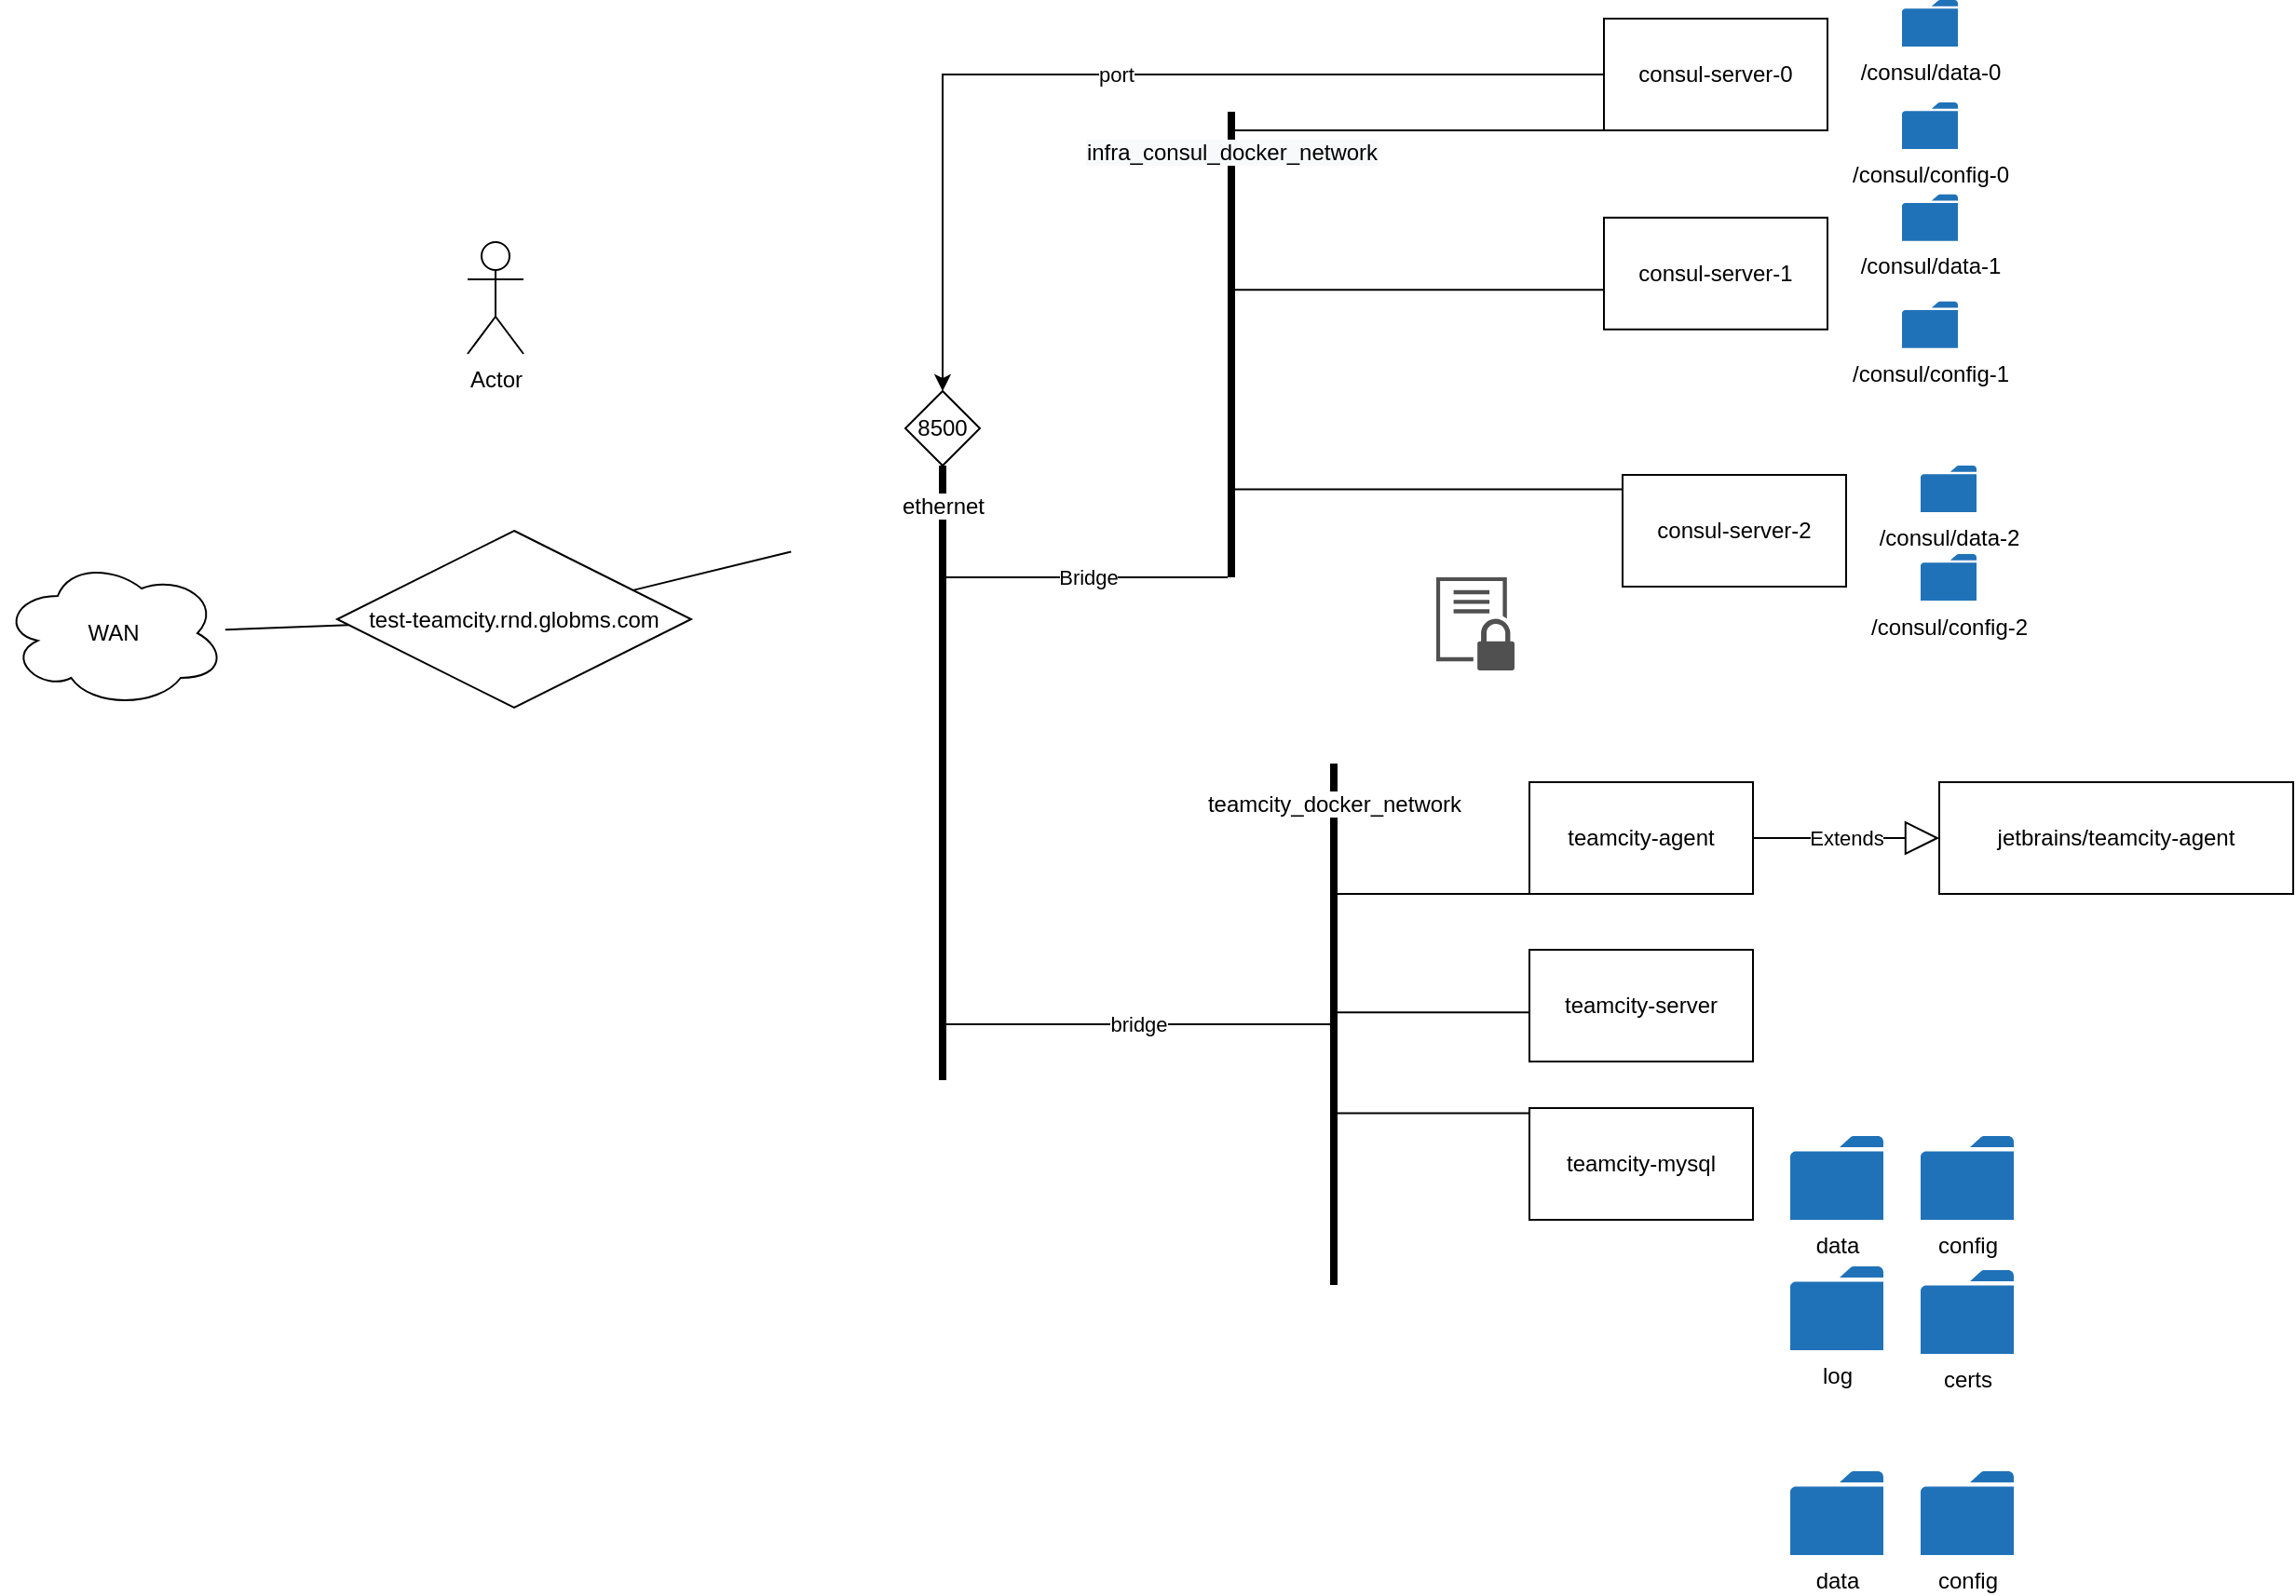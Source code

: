 <mxfile version="14.0.5" type="github">
  <diagram id="U52wu8n672emOzHa3hWj" name="Page-1">
    <mxGraphModel dx="2036" dy="1812" grid="1" gridSize="10" guides="1" tooltips="1" connect="1" arrows="1" fold="1" page="1" pageScale="1" pageWidth="827" pageHeight="1169" math="0" shadow="0">
      <root>
        <mxCell id="0" />
        <mxCell id="1" parent="0" />
        <mxCell id="r7-jeudsIiPLVNgYVdTX-70" value="port" style="edgeStyle=orthogonalEdgeStyle;rounded=0;orthogonalLoop=1;jettySize=auto;html=1;" edge="1" parent="1" source="r7-jeudsIiPLVNgYVdTX-2" target="r7-jeudsIiPLVNgYVdTX-37">
          <mxGeometry relative="1" as="geometry" />
        </mxCell>
        <mxCell id="r7-jeudsIiPLVNgYVdTX-8" value="WAN" style="ellipse;shape=cloud;whiteSpace=wrap;html=1;" vertex="1" parent="1">
          <mxGeometry x="-430" y="260" width="120" height="80" as="geometry" />
        </mxCell>
        <mxCell id="r7-jeudsIiPLVNgYVdTX-9" value="" style="endArrow=none;html=1;elbow=vertical;" edge="1" parent="1" source="r7-jeudsIiPLVNgYVdTX-76" target="r7-jeudsIiPLVNgYVdTX-2">
          <mxGeometry width="50" height="50" relative="1" as="geometry">
            <mxPoint x="200" y="90" as="sourcePoint" />
            <mxPoint x="250" y="40" as="targetPoint" />
          </mxGeometry>
        </mxCell>
        <mxCell id="r7-jeudsIiPLVNgYVdTX-10" value="" style="endArrow=none;html=1;" edge="1" parent="1" source="r7-jeudsIiPLVNgYVdTX-76" target="r7-jeudsIiPLVNgYVdTX-3">
          <mxGeometry width="50" height="50" relative="1" as="geometry">
            <mxPoint x="190" y="370" as="sourcePoint" />
            <mxPoint x="240" y="320" as="targetPoint" />
          </mxGeometry>
        </mxCell>
        <mxCell id="r7-jeudsIiPLVNgYVdTX-11" value="" style="endArrow=none;html=1;" edge="1" parent="1" source="r7-jeudsIiPLVNgYVdTX-76" target="r7-jeudsIiPLVNgYVdTX-4">
          <mxGeometry width="50" height="50" relative="1" as="geometry">
            <mxPoint x="390" y="290" as="sourcePoint" />
            <mxPoint x="440" y="240" as="targetPoint" />
          </mxGeometry>
        </mxCell>
        <mxCell id="r7-jeudsIiPLVNgYVdTX-12" value="Bridge" style="endArrow=none;html=1;" edge="1" parent="1" source="r7-jeudsIiPLVNgYVdTX-81" target="r7-jeudsIiPLVNgYVdTX-76">
          <mxGeometry width="50" height="50" relative="1" as="geometry">
            <mxPoint x="79.998" y="340.004" as="sourcePoint" />
            <mxPoint x="148.202" y="286.518" as="targetPoint" />
          </mxGeometry>
        </mxCell>
        <mxCell id="r7-jeudsIiPLVNgYVdTX-15" value="" style="endArrow=none;html=1;" edge="1" parent="1" source="r7-jeudsIiPLVNgYVdTX-8" target="r7-jeudsIiPLVNgYVdTX-75">
          <mxGeometry width="50" height="50" relative="1" as="geometry">
            <mxPoint x="-220" y="410" as="sourcePoint" />
            <mxPoint x="-146" y="228" as="targetPoint" />
          </mxGeometry>
        </mxCell>
        <mxCell id="r7-jeudsIiPLVNgYVdTX-16" value="" style="endArrow=none;html=1;" edge="1" parent="1" source="r7-jeudsIiPLVNgYVdTX-75">
          <mxGeometry width="50" height="50" relative="1" as="geometry">
            <mxPoint x="-74.987" y="224.987" as="sourcePoint" />
            <mxPoint x="-6.347" y="256.243" as="targetPoint" />
          </mxGeometry>
        </mxCell>
        <mxCell id="r7-jeudsIiPLVNgYVdTX-17" value="teamcity-agent" style="rounded=0;whiteSpace=wrap;html=1;" vertex="1" parent="1">
          <mxGeometry x="390" y="380" width="120" height="60" as="geometry" />
        </mxCell>
        <mxCell id="r7-jeudsIiPLVNgYVdTX-18" value="teamcity-server" style="rounded=0;whiteSpace=wrap;html=1;" vertex="1" parent="1">
          <mxGeometry x="390" y="470" width="120" height="60" as="geometry" />
        </mxCell>
        <mxCell id="r7-jeudsIiPLVNgYVdTX-19" value="teamcity-mysql" style="rounded=0;whiteSpace=wrap;html=1;" vertex="1" parent="1">
          <mxGeometry x="390" y="555" width="120" height="60" as="geometry" />
        </mxCell>
        <mxCell id="r7-jeudsIiPLVNgYVdTX-21" value="bridge" style="endArrow=none;html=1;" edge="1" parent="1" source="r7-jeudsIiPLVNgYVdTX-82" target="r7-jeudsIiPLVNgYVdTX-81">
          <mxGeometry width="50" height="50" relative="1" as="geometry">
            <mxPoint x="-80" y="480" as="sourcePoint" />
            <mxPoint x="200" y="350" as="targetPoint" />
          </mxGeometry>
        </mxCell>
        <mxCell id="r7-jeudsIiPLVNgYVdTX-22" value="" style="endArrow=none;html=1;" edge="1" parent="1" source="r7-jeudsIiPLVNgYVdTX-82" target="r7-jeudsIiPLVNgYVdTX-17">
          <mxGeometry width="50" height="50" relative="1" as="geometry">
            <mxPoint x="227.576" y="534.614" as="sourcePoint" />
            <mxPoint x="320" y="330" as="targetPoint" />
          </mxGeometry>
        </mxCell>
        <mxCell id="r7-jeudsIiPLVNgYVdTX-23" value="" style="endArrow=none;html=1;" edge="1" parent="1" source="r7-jeudsIiPLVNgYVdTX-82" target="r7-jeudsIiPLVNgYVdTX-18">
          <mxGeometry width="50" height="50" relative="1" as="geometry">
            <mxPoint x="226.446" y="575.776" as="sourcePoint" />
            <mxPoint x="320" y="530" as="targetPoint" />
          </mxGeometry>
        </mxCell>
        <mxCell id="r7-jeudsIiPLVNgYVdTX-24" value="" style="endArrow=none;html=1;" edge="1" parent="1" source="r7-jeudsIiPLVNgYVdTX-82" target="r7-jeudsIiPLVNgYVdTX-19">
          <mxGeometry width="50" height="50" relative="1" as="geometry">
            <mxPoint x="197.629" y="595.06" as="sourcePoint" />
            <mxPoint x="300" y="550" as="targetPoint" />
          </mxGeometry>
        </mxCell>
        <mxCell id="r7-jeudsIiPLVNgYVdTX-29" value="Actor" style="shape=umlActor;verticalLabelPosition=bottom;verticalAlign=top;html=1;outlineConnect=0;" vertex="1" parent="1">
          <mxGeometry x="-180" y="90" width="30" height="60" as="geometry" />
        </mxCell>
        <mxCell id="r7-jeudsIiPLVNgYVdTX-50" value="data" style="pointerEvents=1;shadow=0;dashed=0;html=1;strokeColor=none;labelPosition=center;verticalLabelPosition=bottom;verticalAlign=top;outlineConnect=0;align=center;shape=mxgraph.office.concepts.folder;fillColor=#2072B8;" vertex="1" parent="1">
          <mxGeometry x="530" y="570" width="50" height="45" as="geometry" />
        </mxCell>
        <mxCell id="r7-jeudsIiPLVNgYVdTX-51" value="log" style="pointerEvents=1;shadow=0;dashed=0;html=1;strokeColor=none;labelPosition=center;verticalLabelPosition=bottom;verticalAlign=top;outlineConnect=0;align=center;shape=mxgraph.office.concepts.folder;fillColor=#2072B8;" vertex="1" parent="1">
          <mxGeometry x="530" y="640" width="50" height="45" as="geometry" />
        </mxCell>
        <mxCell id="r7-jeudsIiPLVNgYVdTX-55" value="config" style="pointerEvents=1;shadow=0;dashed=0;html=1;strokeColor=none;labelPosition=center;verticalLabelPosition=bottom;verticalAlign=top;outlineConnect=0;align=center;shape=mxgraph.office.concepts.folder;fillColor=#2072B8;" vertex="1" parent="1">
          <mxGeometry x="600" y="570" width="50" height="45" as="geometry" />
        </mxCell>
        <mxCell id="r7-jeudsIiPLVNgYVdTX-56" value="certs" style="pointerEvents=1;shadow=0;dashed=0;html=1;strokeColor=none;labelPosition=center;verticalLabelPosition=bottom;verticalAlign=top;outlineConnect=0;align=center;shape=mxgraph.office.concepts.folder;fillColor=#2072B8;" vertex="1" parent="1">
          <mxGeometry x="600" y="642" width="50" height="45" as="geometry" />
        </mxCell>
        <mxCell id="r7-jeudsIiPLVNgYVdTX-57" value="data" style="pointerEvents=1;shadow=0;dashed=0;html=1;strokeColor=none;labelPosition=center;verticalLabelPosition=bottom;verticalAlign=top;outlineConnect=0;align=center;shape=mxgraph.office.concepts.folder;fillColor=#2072B8;" vertex="1" parent="1">
          <mxGeometry x="530" y="750" width="50" height="45" as="geometry" />
        </mxCell>
        <mxCell id="r7-jeudsIiPLVNgYVdTX-58" value="config" style="pointerEvents=1;shadow=0;dashed=0;html=1;strokeColor=none;labelPosition=center;verticalLabelPosition=bottom;verticalAlign=top;outlineConnect=0;align=center;shape=mxgraph.office.concepts.folder;fillColor=#2072B8;" vertex="1" parent="1">
          <mxGeometry x="600" y="750" width="50" height="45" as="geometry" />
        </mxCell>
        <mxCell id="r7-jeudsIiPLVNgYVdTX-59" value="Extends" style="endArrow=block;endSize=16;endFill=0;html=1;" edge="1" parent="1" source="r7-jeudsIiPLVNgYVdTX-17" target="r7-jeudsIiPLVNgYVdTX-60">
          <mxGeometry width="160" relative="1" as="geometry">
            <mxPoint x="610" y="460" as="sourcePoint" />
            <mxPoint x="770" y="460" as="targetPoint" />
          </mxGeometry>
        </mxCell>
        <mxCell id="r7-jeudsIiPLVNgYVdTX-60" value="jetbrains/teamcity-agent" style="rounded=0;whiteSpace=wrap;html=1;" vertex="1" parent="1">
          <mxGeometry x="610" y="380" width="190" height="60" as="geometry" />
        </mxCell>
        <mxCell id="r7-jeudsIiPLVNgYVdTX-71" value="" style="group" vertex="1" connectable="0" parent="1">
          <mxGeometry x="430" y="-40" width="190" height="80" as="geometry" />
        </mxCell>
        <mxCell id="r7-jeudsIiPLVNgYVdTX-2" value="consul-server-0" style="rounded=0;whiteSpace=wrap;html=1;" vertex="1" parent="r7-jeudsIiPLVNgYVdTX-71">
          <mxGeometry y="10" width="120" height="60" as="geometry" />
        </mxCell>
        <mxCell id="r7-jeudsIiPLVNgYVdTX-41" value="/consul/data-0" style="pointerEvents=1;shadow=0;dashed=0;html=1;strokeColor=none;labelPosition=center;verticalLabelPosition=bottom;verticalAlign=top;outlineConnect=0;align=center;shape=mxgraph.office.concepts.folder;fillColor=#2072B8;" vertex="1" parent="r7-jeudsIiPLVNgYVdTX-71">
          <mxGeometry x="160" width="30" height="25" as="geometry" />
        </mxCell>
        <mxCell id="r7-jeudsIiPLVNgYVdTX-44" value="/consul/config-0" style="pointerEvents=1;shadow=0;dashed=0;html=1;strokeColor=none;labelPosition=center;verticalLabelPosition=bottom;verticalAlign=top;outlineConnect=0;align=center;shape=mxgraph.office.concepts.folder;fillColor=#2072B8;" vertex="1" parent="r7-jeudsIiPLVNgYVdTX-71">
          <mxGeometry x="160" y="55" width="30" height="25" as="geometry" />
        </mxCell>
        <mxCell id="r7-jeudsIiPLVNgYVdTX-72" value="" style="group" vertex="1" connectable="0" parent="1">
          <mxGeometry x="430" y="64.38" width="190" height="82.5" as="geometry" />
        </mxCell>
        <mxCell id="r7-jeudsIiPLVNgYVdTX-3" value="consul-server-1" style="rounded=0;whiteSpace=wrap;html=1;" vertex="1" parent="r7-jeudsIiPLVNgYVdTX-72">
          <mxGeometry y="12.5" width="120" height="60" as="geometry" />
        </mxCell>
        <mxCell id="r7-jeudsIiPLVNgYVdTX-65" value="/consul/data-1" style="pointerEvents=1;shadow=0;dashed=0;html=1;strokeColor=none;labelPosition=center;verticalLabelPosition=bottom;verticalAlign=top;outlineConnect=0;align=center;shape=mxgraph.office.concepts.folder;fillColor=#2072B8;" vertex="1" parent="r7-jeudsIiPLVNgYVdTX-72">
          <mxGeometry x="160" width="30" height="25" as="geometry" />
        </mxCell>
        <mxCell id="r7-jeudsIiPLVNgYVdTX-66" value="/consul/config-1" style="pointerEvents=1;shadow=0;dashed=0;html=1;strokeColor=none;labelPosition=center;verticalLabelPosition=bottom;verticalAlign=top;outlineConnect=0;align=center;shape=mxgraph.office.concepts.folder;fillColor=#2072B8;" vertex="1" parent="r7-jeudsIiPLVNgYVdTX-72">
          <mxGeometry x="160" y="57.5" width="30" height="25" as="geometry" />
        </mxCell>
        <mxCell id="r7-jeudsIiPLVNgYVdTX-73" value="" style="group" vertex="1" connectable="0" parent="1">
          <mxGeometry x="440" y="210" width="190" height="72.5" as="geometry" />
        </mxCell>
        <mxCell id="r7-jeudsIiPLVNgYVdTX-4" value="consul-server-2" style="rounded=0;whiteSpace=wrap;html=1;" vertex="1" parent="r7-jeudsIiPLVNgYVdTX-73">
          <mxGeometry y="5" width="120" height="60" as="geometry" />
        </mxCell>
        <mxCell id="r7-jeudsIiPLVNgYVdTX-67" value="/consul/data-2" style="pointerEvents=1;shadow=0;dashed=0;html=1;strokeColor=none;labelPosition=center;verticalLabelPosition=bottom;verticalAlign=top;outlineConnect=0;align=center;shape=mxgraph.office.concepts.folder;fillColor=#2072B8;" vertex="1" parent="r7-jeudsIiPLVNgYVdTX-73">
          <mxGeometry x="160" width="30" height="25" as="geometry" />
        </mxCell>
        <mxCell id="r7-jeudsIiPLVNgYVdTX-68" value="/consul/config-2" style="pointerEvents=1;shadow=0;dashed=0;html=1;strokeColor=none;labelPosition=center;verticalLabelPosition=bottom;verticalAlign=top;outlineConnect=0;align=center;shape=mxgraph.office.concepts.folder;fillColor=#2072B8;" vertex="1" parent="r7-jeudsIiPLVNgYVdTX-73">
          <mxGeometry x="160" y="47.5" width="30" height="25" as="geometry" />
        </mxCell>
        <mxCell id="r7-jeudsIiPLVNgYVdTX-75" value="test-teamcity.rnd.globms.com" style="rhombus;whiteSpace=wrap;html=1;" vertex="1" parent="1">
          <mxGeometry x="-250" y="245" width="190" height="95" as="geometry" />
        </mxCell>
        <mxCell id="r7-jeudsIiPLVNgYVdTX-76" value="&lt;span style=&quot;background-color: rgb(248 , 249 , 250)&quot;&gt;infra_consul_docker_network&lt;/span&gt;" style="line;strokeWidth=4;direction=south;html=1;perimeter=backbonePerimeter;points=[];outlineConnect=0;" vertex="1" parent="1">
          <mxGeometry x="225" y="20.0" width="10" height="250" as="geometry" />
        </mxCell>
        <mxCell id="r7-jeudsIiPLVNgYVdTX-79" value="" style="pointerEvents=1;shadow=0;dashed=0;html=1;strokeColor=none;labelPosition=center;verticalLabelPosition=bottom;verticalAlign=top;align=center;fillColor=#505050;shape=mxgraph.mscae.intune.intune_vpn_profiles" vertex="1" parent="1">
          <mxGeometry x="340" y="270" width="42" height="50" as="geometry" />
        </mxCell>
        <mxCell id="r7-jeudsIiPLVNgYVdTX-81" value="ethernet" style="line;strokeWidth=4;direction=south;html=1;perimeter=backbonePerimeter;points=[];outlineConnect=0;" vertex="1" parent="1">
          <mxGeometry x="70" y="210" width="10" height="330" as="geometry" />
        </mxCell>
        <mxCell id="r7-jeudsIiPLVNgYVdTX-37" value="8500" style="rhombus;whiteSpace=wrap;html=1;" vertex="1" parent="1">
          <mxGeometry x="55" y="170" width="40" height="40" as="geometry" />
        </mxCell>
        <mxCell id="r7-jeudsIiPLVNgYVdTX-82" value="teamcity_docker_network" style="line;strokeWidth=4;direction=south;html=1;perimeter=backbonePerimeter;points=[];outlineConnect=0;" vertex="1" parent="1">
          <mxGeometry x="280" y="370" width="10" height="280" as="geometry" />
        </mxCell>
      </root>
    </mxGraphModel>
  </diagram>
</mxfile>
